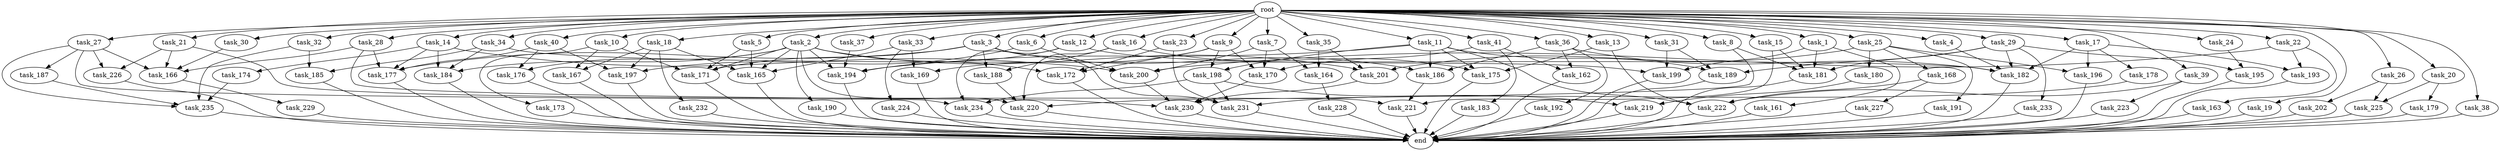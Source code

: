 digraph G {
  task_171 [size="910533066.752000"];
  task_32 [size="1.024000"];
  task_191 [size="695784701.952000"];
  task_28 [size="1.024000"];
  task_220 [size="489626271.744000"];
  task_27 [size="1.024000"];
  task_4 [size="1.024000"];
  task_2 [size="1.024000"];
  task_13 [size="1.024000"];
  task_224 [size="34359738.368000"];
  task_186 [size="773094113.280000"];
  task_41 [size="1.024000"];
  task_177 [size="1932735283.200000"];
  task_168 [size="695784701.952000"];
  task_228 [size="309237645.312000"];
  task_223 [size="420906795.008000"];
  task_6 [size="1.024000"];
  task_9 [size="1.024000"];
  task_175 [size="712964571.136000"];
  task_189 [size="1211180777.472000"];
  task_188 [size="214748364.800000"];
  task_164 [size="687194767.360000"];
  task_231 [size="2405181685.760000"];
  task_183 [size="549755813.888000"];
  task_31 [size="1.024000"];
  task_234 [size="1855425871.872000"];
  task_230 [size="1537598291.968000"];
  task_16 [size="1.024000"];
  task_185 [size="68719476.736000"];
  task_194 [size="566935683.072000"];
  task_161 [size="214748364.800000"];
  task_170 [size="721554505.728000"];
  task_15 [size="1.024000"];
  task_10 [size="1.024000"];
  task_173 [size="214748364.800000"];
  task_29 [size="1.024000"];
  task_222 [size="1606317768.704000"];
  task_199 [size="489626271.744000"];
  task_162 [size="970662608.896000"];
  task_235 [size="1279900254.208000"];
  task_190 [size="137438953.472000"];
  task_221 [size="1194000908.288000"];
  task_26 [size="1.024000"];
  task_25 [size="1.024000"];
  task_201 [size="1382979469.312000"];
  end [size="0.000000"];
  task_227 [size="549755813.888000"];
  task_169 [size="68719476.736000"];
  task_192 [size="420906795.008000"];
  task_14 [size="1.024000"];
  task_180 [size="695784701.952000"];
  task_18 [size="1.024000"];
  task_12 [size="1.024000"];
  task_36 [size="1.024000"];
  task_33 [size="1.024000"];
  task_182 [size="2723009265.664000"];
  task_197 [size="893353197.568000"];
  task_229 [size="420906795.008000"];
  task_202 [size="34359738.368000"];
  task_167 [size="249108103.168000"];
  task_184 [size="721554505.728000"];
  task_174 [size="549755813.888000"];
  task_21 [size="1.024000"];
  task_37 [size="1.024000"];
  task_196 [size="1245540515.840000"];
  task_187 [size="858993459.200000"];
  task_23 [size="1.024000"];
  task_176 [size="687194767.360000"];
  root [size="0.000000"];
  task_5 [size="1.024000"];
  task_195 [size="936302870.528000"];
  task_193 [size="1408749273.088000"];
  task_11 [size="1.024000"];
  task_219 [size="1073741824.000000"];
  task_179 [size="214748364.800000"];
  task_40 [size="1.024000"];
  task_200 [size="1855425871.872000"];
  task_3 [size="1.024000"];
  task_166 [size="1769526525.952000"];
  task_19 [size="1.024000"];
  task_225 [size="249108103.168000"];
  task_39 [size="1.024000"];
  task_232 [size="34359738.368000"];
  task_22 [size="1.024000"];
  task_165 [size="627065225.216000"];
  task_7 [size="1.024000"];
  task_34 [size="1.024000"];
  task_233 [size="858993459.200000"];
  task_226 [size="936302870.528000"];
  task_17 [size="1.024000"];
  task_198 [size="249108103.168000"];
  task_20 [size="1.024000"];
  task_178 [size="549755813.888000"];
  task_1 [size="1.024000"];
  task_181 [size="1906965479.424000"];
  task_172 [size="721554505.728000"];
  task_35 [size="1.024000"];
  task_163 [size="858993459.200000"];
  task_30 [size="1.024000"];
  task_38 [size="1.024000"];
  task_24 [size="1.024000"];
  task_8 [size="1.024000"];

  task_171 -> end [size="1.000000"];
  task_32 -> task_185 [size="33554432.000000"];
  task_32 -> task_235 [size="33554432.000000"];
  task_191 -> end [size="1.000000"];
  task_28 -> task_230 [size="679477248.000000"];
  task_28 -> task_177 [size="679477248.000000"];
  task_28 -> task_166 [size="679477248.000000"];
  task_220 -> end [size="1.000000"];
  task_27 -> task_187 [size="838860800.000000"];
  task_27 -> task_235 [size="838860800.000000"];
  task_27 -> task_234 [size="838860800.000000"];
  task_27 -> task_166 [size="838860800.000000"];
  task_27 -> task_226 [size="838860800.000000"];
  task_4 -> task_182 [size="838860800.000000"];
  task_2 -> task_201 [size="134217728.000000"];
  task_2 -> task_184 [size="134217728.000000"];
  task_2 -> task_171 [size="134217728.000000"];
  task_2 -> task_190 [size="134217728.000000"];
  task_2 -> task_194 [size="134217728.000000"];
  task_2 -> task_176 [size="134217728.000000"];
  task_2 -> task_220 [size="134217728.000000"];
  task_2 -> task_165 [size="134217728.000000"];
  task_2 -> task_172 [size="134217728.000000"];
  task_13 -> task_175 [size="411041792.000000"];
  task_13 -> task_222 [size="411041792.000000"];
  task_224 -> end [size="1.000000"];
  task_186 -> task_221 [size="411041792.000000"];
  task_41 -> task_183 [size="536870912.000000"];
  task_41 -> task_162 [size="536870912.000000"];
  task_41 -> task_170 [size="536870912.000000"];
  task_177 -> end [size="1.000000"];
  task_168 -> task_227 [size="536870912.000000"];
  task_168 -> task_222 [size="536870912.000000"];
  task_228 -> end [size="1.000000"];
  task_223 -> end [size="1.000000"];
  task_6 -> task_200 [size="301989888.000000"];
  task_6 -> task_197 [size="301989888.000000"];
  task_9 -> task_169 [size="33554432.000000"];
  task_9 -> task_198 [size="33554432.000000"];
  task_9 -> task_170 [size="33554432.000000"];
  task_9 -> task_172 [size="33554432.000000"];
  task_175 -> end [size="1.000000"];
  task_189 -> end [size="1.000000"];
  task_188 -> task_220 [size="134217728.000000"];
  task_164 -> task_228 [size="301989888.000000"];
  task_231 -> end [size="1.000000"];
  task_183 -> end [size="1.000000"];
  task_31 -> task_189 [size="134217728.000000"];
  task_31 -> task_199 [size="134217728.000000"];
  task_234 -> end [size="1.000000"];
  task_230 -> end [size="1.000000"];
  task_16 -> task_175 [size="75497472.000000"];
  task_16 -> task_220 [size="75497472.000000"];
  task_16 -> task_188 [size="75497472.000000"];
  task_185 -> end [size="1.000000"];
  task_194 -> end [size="1.000000"];
  task_161 -> end [size="1.000000"];
  task_170 -> task_230 [size="75497472.000000"];
  task_15 -> task_221 [size="679477248.000000"];
  task_15 -> task_181 [size="679477248.000000"];
  task_10 -> task_167 [size="209715200.000000"];
  task_10 -> task_171 [size="209715200.000000"];
  task_10 -> task_173 [size="209715200.000000"];
  task_173 -> end [size="1.000000"];
  task_29 -> task_189 [size="838860800.000000"];
  task_29 -> task_233 [size="838860800.000000"];
  task_29 -> task_182 [size="838860800.000000"];
  task_29 -> task_181 [size="838860800.000000"];
  task_29 -> task_195 [size="838860800.000000"];
  task_222 -> end [size="1.000000"];
  task_199 -> end [size="1.000000"];
  task_162 -> end [size="1.000000"];
  task_235 -> end [size="1.000000"];
  task_190 -> end [size="1.000000"];
  task_221 -> end [size="1.000000"];
  task_26 -> task_225 [size="33554432.000000"];
  task_26 -> task_202 [size="33554432.000000"];
  task_25 -> task_191 [size="679477248.000000"];
  task_25 -> task_201 [size="679477248.000000"];
  task_25 -> task_180 [size="679477248.000000"];
  task_25 -> task_168 [size="679477248.000000"];
  task_25 -> task_196 [size="679477248.000000"];
  task_201 -> task_230 [size="209715200.000000"];
  task_227 -> end [size="1.000000"];
  task_169 -> end [size="1.000000"];
  task_192 -> end [size="1.000000"];
  task_14 -> task_200 [size="536870912.000000"];
  task_14 -> task_184 [size="536870912.000000"];
  task_14 -> task_177 [size="536870912.000000"];
  task_14 -> task_174 [size="536870912.000000"];
  task_180 -> task_219 [size="209715200.000000"];
  task_18 -> task_232 [size="33554432.000000"];
  task_18 -> task_167 [size="33554432.000000"];
  task_18 -> task_165 [size="33554432.000000"];
  task_18 -> task_197 [size="33554432.000000"];
  task_12 -> task_194 [size="134217728.000000"];
  task_12 -> task_199 [size="134217728.000000"];
  task_12 -> task_234 [size="134217728.000000"];
  task_36 -> task_192 [size="411041792.000000"];
  task_36 -> task_186 [size="411041792.000000"];
  task_36 -> task_182 [size="411041792.000000"];
  task_36 -> task_162 [size="411041792.000000"];
  task_33 -> task_169 [size="33554432.000000"];
  task_33 -> task_165 [size="33554432.000000"];
  task_33 -> task_224 [size="33554432.000000"];
  task_182 -> end [size="1.000000"];
  task_197 -> end [size="1.000000"];
  task_229 -> end [size="1.000000"];
  task_202 -> end [size="1.000000"];
  task_167 -> end [size="1.000000"];
  task_184 -> end [size="1.000000"];
  task_174 -> task_235 [size="75497472.000000"];
  task_21 -> task_221 [size="75497472.000000"];
  task_21 -> task_166 [size="75497472.000000"];
  task_21 -> task_226 [size="75497472.000000"];
  task_37 -> task_194 [size="75497472.000000"];
  task_196 -> end [size="1.000000"];
  task_187 -> task_235 [size="301989888.000000"];
  task_23 -> task_231 [size="536870912.000000"];
  task_23 -> task_172 [size="536870912.000000"];
  task_176 -> end [size="1.000000"];
  root -> task_12 [size="1.000000"];
  root -> task_36 [size="1.000000"];
  root -> task_16 [size="1.000000"];
  root -> task_9 [size="1.000000"];
  root -> task_39 [size="1.000000"];
  root -> task_11 [size="1.000000"];
  root -> task_22 [size="1.000000"];
  root -> task_7 [size="1.000000"];
  root -> task_33 [size="1.000000"];
  root -> task_28 [size="1.000000"];
  root -> task_4 [size="1.000000"];
  root -> task_34 [size="1.000000"];
  root -> task_2 [size="1.000000"];
  root -> task_15 [size="1.000000"];
  root -> task_10 [size="1.000000"];
  root -> task_29 [size="1.000000"];
  root -> task_21 [size="1.000000"];
  root -> task_17 [size="1.000000"];
  root -> task_18 [size="1.000000"];
  root -> task_41 [size="1.000000"];
  root -> task_20 [size="1.000000"];
  root -> task_23 [size="1.000000"];
  root -> task_6 [size="1.000000"];
  root -> task_32 [size="1.000000"];
  root -> task_5 [size="1.000000"];
  root -> task_37 [size="1.000000"];
  root -> task_26 [size="1.000000"];
  root -> task_25 [size="1.000000"];
  root -> task_31 [size="1.000000"];
  root -> task_35 [size="1.000000"];
  root -> task_13 [size="1.000000"];
  root -> task_30 [size="1.000000"];
  root -> task_19 [size="1.000000"];
  root -> task_1 [size="1.000000"];
  root -> task_40 [size="1.000000"];
  root -> task_38 [size="1.000000"];
  root -> task_24 [size="1.000000"];
  root -> task_3 [size="1.000000"];
  root -> task_8 [size="1.000000"];
  root -> task_27 [size="1.000000"];
  root -> task_14 [size="1.000000"];
  task_5 -> task_165 [size="411041792.000000"];
  task_5 -> task_171 [size="411041792.000000"];
  task_195 -> end [size="1.000000"];
  task_193 -> end [size="1.000000"];
  task_11 -> task_189 [size="209715200.000000"];
  task_11 -> task_222 [size="209715200.000000"];
  task_11 -> task_186 [size="209715200.000000"];
  task_11 -> task_175 [size="209715200.000000"];
  task_11 -> task_194 [size="209715200.000000"];
  task_11 -> task_198 [size="209715200.000000"];
  task_219 -> end [size="1.000000"];
  task_179 -> end [size="1.000000"];
  task_40 -> task_176 [size="536870912.000000"];
  task_40 -> task_177 [size="536870912.000000"];
  task_40 -> task_197 [size="536870912.000000"];
  task_200 -> task_230 [size="536870912.000000"];
  task_3 -> task_231 [size="134217728.000000"];
  task_3 -> task_186 [size="134217728.000000"];
  task_3 -> task_171 [size="134217728.000000"];
  task_3 -> task_177 [size="134217728.000000"];
  task_3 -> task_188 [size="134217728.000000"];
  task_166 -> task_229 [size="411041792.000000"];
  task_19 -> end [size="1.000000"];
  task_225 -> end [size="1.000000"];
  task_39 -> task_223 [size="411041792.000000"];
  task_39 -> task_222 [size="411041792.000000"];
  task_232 -> end [size="1.000000"];
  task_22 -> task_200 [size="838860800.000000"];
  task_22 -> task_163 [size="838860800.000000"];
  task_22 -> task_193 [size="838860800.000000"];
  task_165 -> end [size="1.000000"];
  task_7 -> task_200 [size="134217728.000000"];
  task_7 -> task_164 [size="134217728.000000"];
  task_7 -> task_170 [size="134217728.000000"];
  task_34 -> task_182 [size="33554432.000000"];
  task_34 -> task_185 [size="33554432.000000"];
  task_34 -> task_184 [size="33554432.000000"];
  task_233 -> end [size="1.000000"];
  task_226 -> end [size="1.000000"];
  task_17 -> task_193 [size="536870912.000000"];
  task_17 -> task_182 [size="536870912.000000"];
  task_17 -> task_178 [size="536870912.000000"];
  task_17 -> task_196 [size="536870912.000000"];
  task_198 -> task_231 [size="838860800.000000"];
  task_198 -> task_219 [size="838860800.000000"];
  task_198 -> task_234 [size="838860800.000000"];
  task_20 -> task_179 [size="209715200.000000"];
  task_20 -> task_225 [size="209715200.000000"];
  task_178 -> task_231 [size="838860800.000000"];
  task_1 -> task_161 [size="209715200.000000"];
  task_1 -> task_199 [size="209715200.000000"];
  task_1 -> task_181 [size="209715200.000000"];
  task_181 -> end [size="1.000000"];
  task_172 -> end [size="1.000000"];
  task_35 -> task_201 [size="536870912.000000"];
  task_35 -> task_164 [size="536870912.000000"];
  task_163 -> end [size="1.000000"];
  task_30 -> task_166 [size="134217728.000000"];
  task_38 -> end [size="1.000000"];
  task_24 -> task_195 [size="75497472.000000"];
  task_8 -> task_220 [size="134217728.000000"];
  task_8 -> task_181 [size="134217728.000000"];
}
